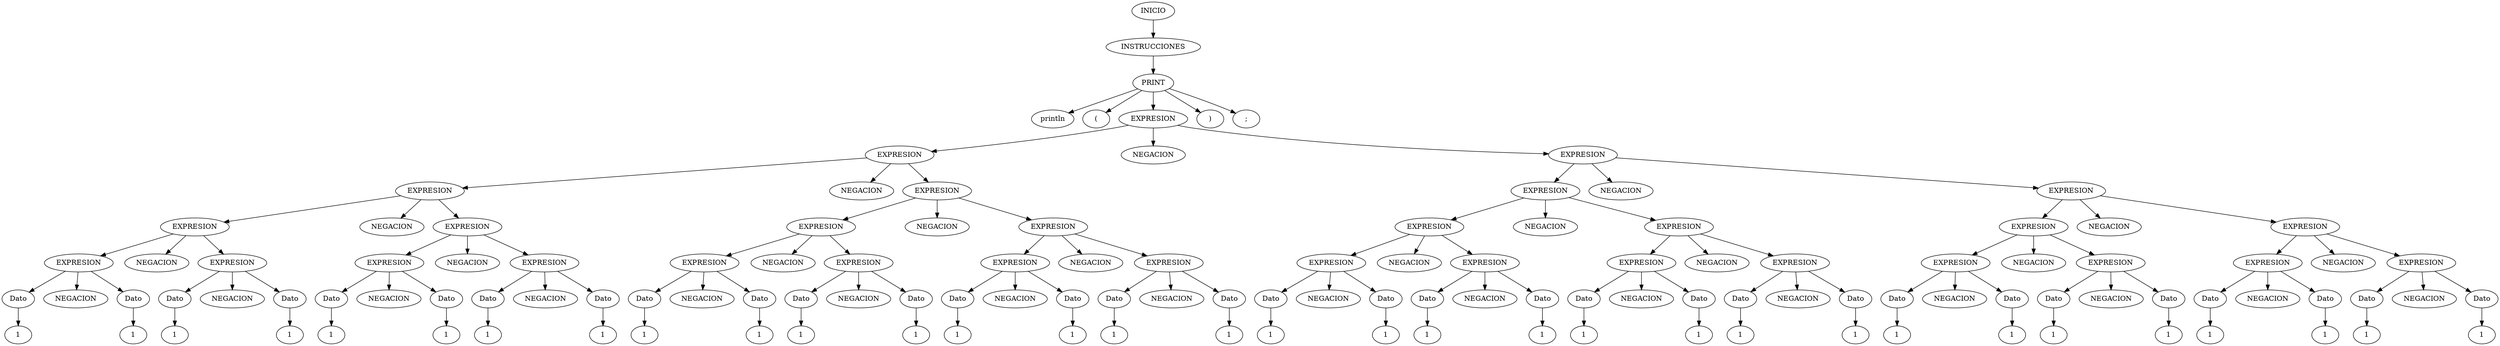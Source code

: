 digraph arbolAST{ 
      n0[label="INICIO"];
      n1[label="INSTRUCCIONES"];
      n0 -> n1;
n2[label="PRINT"];
      n1 -> n2;
n3[label="println"];
      n2 -> n3;
n4[label="("];
      n2 -> n4;
n5[label="EXPRESION"];
      n2 -> n5;
n6[label="EXPRESION"];
      n5 -> n6;
n7[label="EXPRESION"];
      n6 -> n7;
n8[label="EXPRESION"];
      n7 -> n8;
n9[label="EXPRESION"];
      n8 -> n9;
n10[label="Dato"];
      n9 -> n10;
n11[label="1"];
      n10 -> n11;
n12[label="NEGACION"];
      n9 -> n12;
n13[label="Dato"];
      n9 -> n13;
n14[label="1"];
      n13 -> n14;
n15[label="NEGACION"];
      n8 -> n15;
n16[label="EXPRESION"];
      n8 -> n16;
n17[label="Dato"];
      n16 -> n17;
n18[label="1"];
      n17 -> n18;
n19[label="NEGACION"];
      n16 -> n19;
n20[label="Dato"];
      n16 -> n20;
n21[label="1"];
      n20 -> n21;
n22[label="NEGACION"];
      n7 -> n22;
n23[label="EXPRESION"];
      n7 -> n23;
n24[label="EXPRESION"];
      n23 -> n24;
n25[label="Dato"];
      n24 -> n25;
n26[label="1"];
      n25 -> n26;
n27[label="NEGACION"];
      n24 -> n27;
n28[label="Dato"];
      n24 -> n28;
n29[label="1"];
      n28 -> n29;
n30[label="NEGACION"];
      n23 -> n30;
n31[label="EXPRESION"];
      n23 -> n31;
n32[label="Dato"];
      n31 -> n32;
n33[label="1"];
      n32 -> n33;
n34[label="NEGACION"];
      n31 -> n34;
n35[label="Dato"];
      n31 -> n35;
n36[label="1"];
      n35 -> n36;
n37[label="NEGACION"];
      n6 -> n37;
n38[label="EXPRESION"];
      n6 -> n38;
n39[label="EXPRESION"];
      n38 -> n39;
n40[label="EXPRESION"];
      n39 -> n40;
n41[label="Dato"];
      n40 -> n41;
n42[label="1"];
      n41 -> n42;
n43[label="NEGACION"];
      n40 -> n43;
n44[label="Dato"];
      n40 -> n44;
n45[label="1"];
      n44 -> n45;
n46[label="NEGACION"];
      n39 -> n46;
n47[label="EXPRESION"];
      n39 -> n47;
n48[label="Dato"];
      n47 -> n48;
n49[label="1"];
      n48 -> n49;
n50[label="NEGACION"];
      n47 -> n50;
n51[label="Dato"];
      n47 -> n51;
n52[label="1"];
      n51 -> n52;
n53[label="NEGACION"];
      n38 -> n53;
n54[label="EXPRESION"];
      n38 -> n54;
n55[label="EXPRESION"];
      n54 -> n55;
n56[label="Dato"];
      n55 -> n56;
n57[label="1"];
      n56 -> n57;
n58[label="NEGACION"];
      n55 -> n58;
n59[label="Dato"];
      n55 -> n59;
n60[label="1"];
      n59 -> n60;
n61[label="NEGACION"];
      n54 -> n61;
n62[label="EXPRESION"];
      n54 -> n62;
n63[label="Dato"];
      n62 -> n63;
n64[label="1"];
      n63 -> n64;
n65[label="NEGACION"];
      n62 -> n65;
n66[label="Dato"];
      n62 -> n66;
n67[label="1"];
      n66 -> n67;
n68[label="NEGACION"];
      n5 -> n68;
n69[label="EXPRESION"];
      n5 -> n69;
n70[label="EXPRESION"];
      n69 -> n70;
n71[label="EXPRESION"];
      n70 -> n71;
n72[label="EXPRESION"];
      n71 -> n72;
n73[label="Dato"];
      n72 -> n73;
n74[label="1"];
      n73 -> n74;
n75[label="NEGACION"];
      n72 -> n75;
n76[label="Dato"];
      n72 -> n76;
n77[label="1"];
      n76 -> n77;
n78[label="NEGACION"];
      n71 -> n78;
n79[label="EXPRESION"];
      n71 -> n79;
n80[label="Dato"];
      n79 -> n80;
n81[label="1"];
      n80 -> n81;
n82[label="NEGACION"];
      n79 -> n82;
n83[label="Dato"];
      n79 -> n83;
n84[label="1"];
      n83 -> n84;
n85[label="NEGACION"];
      n70 -> n85;
n86[label="EXPRESION"];
      n70 -> n86;
n87[label="EXPRESION"];
      n86 -> n87;
n88[label="Dato"];
      n87 -> n88;
n89[label="1"];
      n88 -> n89;
n90[label="NEGACION"];
      n87 -> n90;
n91[label="Dato"];
      n87 -> n91;
n92[label="1"];
      n91 -> n92;
n93[label="NEGACION"];
      n86 -> n93;
n94[label="EXPRESION"];
      n86 -> n94;
n95[label="Dato"];
      n94 -> n95;
n96[label="1"];
      n95 -> n96;
n97[label="NEGACION"];
      n94 -> n97;
n98[label="Dato"];
      n94 -> n98;
n99[label="1"];
      n98 -> n99;
n100[label="NEGACION"];
      n69 -> n100;
n101[label="EXPRESION"];
      n69 -> n101;
n102[label="EXPRESION"];
      n101 -> n102;
n103[label="EXPRESION"];
      n102 -> n103;
n104[label="Dato"];
      n103 -> n104;
n105[label="1"];
      n104 -> n105;
n106[label="NEGACION"];
      n103 -> n106;
n107[label="Dato"];
      n103 -> n107;
n108[label="1"];
      n107 -> n108;
n109[label="NEGACION"];
      n102 -> n109;
n110[label="EXPRESION"];
      n102 -> n110;
n111[label="Dato"];
      n110 -> n111;
n112[label="1"];
      n111 -> n112;
n113[label="NEGACION"];
      n110 -> n113;
n114[label="Dato"];
      n110 -> n114;
n115[label="1"];
      n114 -> n115;
n116[label="NEGACION"];
      n101 -> n116;
n117[label="EXPRESION"];
      n101 -> n117;
n118[label="EXPRESION"];
      n117 -> n118;
n119[label="Dato"];
      n118 -> n119;
n120[label="1"];
      n119 -> n120;
n121[label="NEGACION"];
      n118 -> n121;
n122[label="Dato"];
      n118 -> n122;
n123[label="1"];
      n122 -> n123;
n124[label="NEGACION"];
      n117 -> n124;
n125[label="EXPRESION"];
      n117 -> n125;
n126[label="Dato"];
      n125 -> n126;
n127[label="1"];
      n126 -> n127;
n128[label="NEGACION"];
      n125 -> n128;
n129[label="Dato"];
      n125 -> n129;
n130[label="1"];
      n129 -> n130;
n131[label=")"];
      n2 -> n131;
n132[label=";"];
      n2 -> n132;

    }